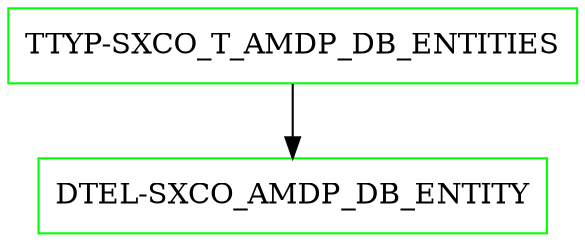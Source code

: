 digraph G {
  "TTYP-SXCO_T_AMDP_DB_ENTITIES" [shape=box,color=green];
  "DTEL-SXCO_AMDP_DB_ENTITY" [shape=box,color=green,URL="./DTEL_SXCO_AMDP_DB_ENTITY.html"];
  "TTYP-SXCO_T_AMDP_DB_ENTITIES" -> "DTEL-SXCO_AMDP_DB_ENTITY";
}
